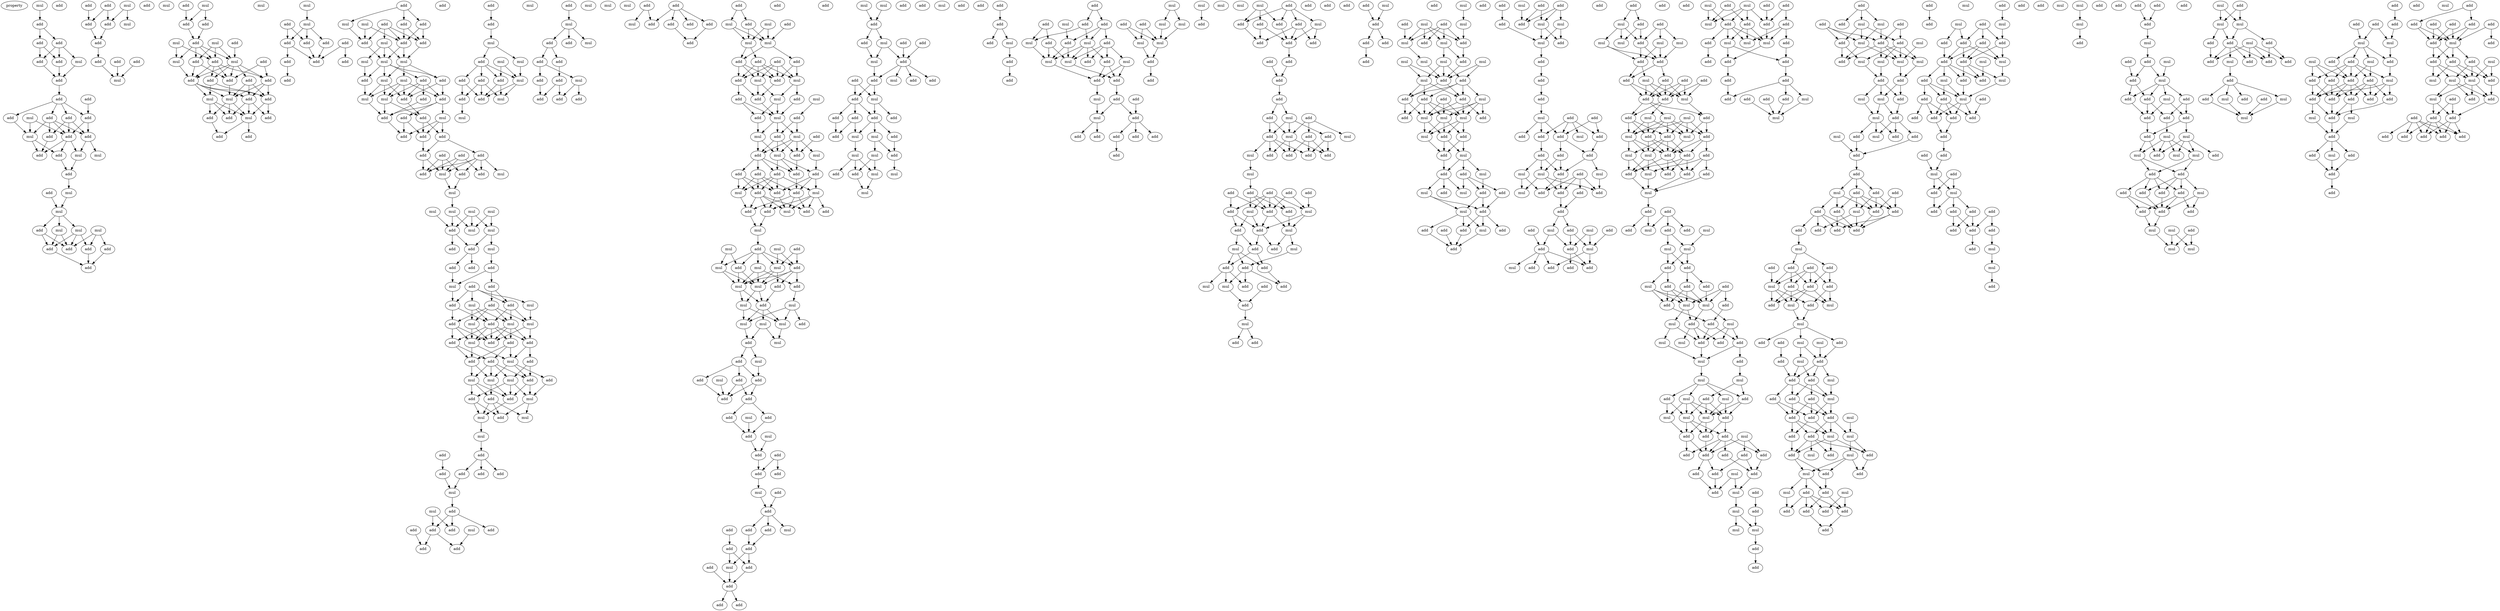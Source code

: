 digraph {
    node [fontcolor=black]
    property [mul=2,lf=1.0]
    0 [ label = mul ];
    1 [ label = add ];
    2 [ label = add ];
    3 [ label = add ];
    4 [ label = add ];
    5 [ label = add ];
    6 [ label = mul ];
    7 [ label = add ];
    8 [ label = add ];
    9 [ label = add ];
    10 [ label = add ];
    11 [ label = add ];
    12 [ label = mul ];
    13 [ label = add ];
    14 [ label = add ];
    15 [ label = add ];
    16 [ label = add ];
    17 [ label = mul ];
    18 [ label = add ];
    19 [ label = add ];
    20 [ label = add ];
    21 [ label = mul ];
    22 [ label = mul ];
    23 [ label = add ];
    24 [ label = add ];
    25 [ label = add ];
    26 [ label = mul ];
    27 [ label = mul ];
    28 [ label = mul ];
    29 [ label = mul ];
    30 [ label = mul ];
    31 [ label = add ];
    32 [ label = add ];
    33 [ label = add ];
    34 [ label = add ];
    35 [ label = add ];
    36 [ label = add ];
    37 [ label = add ];
    38 [ label = mul ];
    39 [ label = add ];
    40 [ label = add ];
    41 [ label = mul ];
    42 [ label = add ];
    43 [ label = add ];
    44 [ label = add ];
    45 [ label = add ];
    46 [ label = add ];
    47 [ label = add ];
    48 [ label = mul ];
    49 [ label = mul ];
    50 [ label = mul ];
    51 [ label = add ];
    52 [ label = add ];
    53 [ label = add ];
    54 [ label = mul ];
    55 [ label = mul ];
    56 [ label = add ];
    57 [ label = mul ];
    58 [ label = add ];
    59 [ label = add ];
    60 [ label = add ];
    61 [ label = add ];
    62 [ label = mul ];
    63 [ label = mul ];
    64 [ label = add ];
    65 [ label = add ];
    66 [ label = add ];
    67 [ label = add ];
    68 [ label = add ];
    69 [ label = mul ];
    70 [ label = add ];
    71 [ label = add ];
    72 [ label = mul ];
    73 [ label = add ];
    74 [ label = add ];
    75 [ label = add ];
    76 [ label = mul ];
    77 [ label = add ];
    78 [ label = add ];
    79 [ label = mul ];
    80 [ label = add ];
    81 [ label = mul ];
    82 [ label = add ];
    83 [ label = add ];
    84 [ label = add ];
    85 [ label = add ];
    86 [ label = add ];
    87 [ label = add ];
    88 [ label = add ];
    89 [ label = add ];
    90 [ label = add ];
    91 [ label = add ];
    92 [ label = mul ];
    93 [ label = add ];
    94 [ label = mul ];
    95 [ label = add ];
    96 [ label = mul ];
    97 [ label = add ];
    98 [ label = add ];
    99 [ label = add ];
    100 [ label = mul ];
    101 [ label = mul ];
    102 [ label = mul ];
    103 [ label = add ];
    104 [ label = mul ];
    105 [ label = add ];
    106 [ label = add ];
    107 [ label = mul ];
    108 [ label = add ];
    109 [ label = add ];
    110 [ label = mul ];
    111 [ label = add ];
    112 [ label = mul ];
    113 [ label = add ];
    114 [ label = mul ];
    115 [ label = add ];
    116 [ label = add ];
    117 [ label = add ];
    118 [ label = add ];
    119 [ label = add ];
    120 [ label = add ];
    121 [ label = add ];
    122 [ label = add ];
    123 [ label = add ];
    124 [ label = mul ];
    125 [ label = add ];
    126 [ label = add ];
    127 [ label = add ];
    128 [ label = mul ];
    129 [ label = mul ];
    130 [ label = mul ];
    131 [ label = mul ];
    132 [ label = mul ];
    133 [ label = mul ];
    134 [ label = add ];
    135 [ label = mul ];
    136 [ label = mul ];
    137 [ label = add ];
    138 [ label = mul ];
    139 [ label = add ];
    140 [ label = add ];
    141 [ label = add ];
    142 [ label = add ];
    143 [ label = add ];
    144 [ label = add ];
    145 [ label = mul ];
    146 [ label = add ];
    147 [ label = add ];
    148 [ label = mul ];
    149 [ label = add ];
    150 [ label = mul ];
    151 [ label = mul ];
    152 [ label = mul ];
    153 [ label = add ];
    154 [ label = add ];
    155 [ label = mul ];
    156 [ label = add ];
    157 [ label = add ];
    158 [ label = mul ];
    159 [ label = add ];
    160 [ label = add ];
    161 [ label = add ];
    162 [ label = add ];
    163 [ label = mul ];
    164 [ label = add ];
    165 [ label = mul ];
    166 [ label = add ];
    167 [ label = add ];
    168 [ label = mul ];
    169 [ label = mul ];
    170 [ label = add ];
    171 [ label = add ];
    172 [ label = mul ];
    173 [ label = add ];
    174 [ label = mul ];
    175 [ label = add ];
    176 [ label = mul ];
    177 [ label = mul ];
    178 [ label = add ];
    179 [ label = add ];
    180 [ label = add ];
    181 [ label = add ];
    182 [ label = add ];
    183 [ label = add ];
    184 [ label = add ];
    185 [ label = mul ];
    186 [ label = mul ];
    187 [ label = add ];
    188 [ label = add ];
    189 [ label = add ];
    190 [ label = add ];
    191 [ label = add ];
    192 [ label = mul ];
    193 [ label = add ];
    194 [ label = add ];
    195 [ label = add ];
    196 [ label = mul ];
    197 [ label = add ];
    198 [ label = mul ];
    199 [ label = mul ];
    200 [ label = mul ];
    201 [ label = add ];
    202 [ label = add ];
    203 [ label = add ];
    204 [ label = mul ];
    205 [ label = add ];
    206 [ label = add ];
    207 [ label = mul ];
    208 [ label = add ];
    209 [ label = mul ];
    210 [ label = add ];
    211 [ label = mul ];
    212 [ label = mul ];
    213 [ label = mul ];
    214 [ label = add ];
    215 [ label = add ];
    216 [ label = mul ];
    217 [ label = add ];
    218 [ label = add ];
    219 [ label = mul ];
    220 [ label = add ];
    221 [ label = add ];
    222 [ label = add ];
    223 [ label = add ];
    224 [ label = add ];
    225 [ label = mul ];
    226 [ label = add ];
    227 [ label = add ];
    228 [ label = add ];
    229 [ label = add ];
    230 [ label = mul ];
    231 [ label = add ];
    232 [ label = add ];
    233 [ label = add ];
    234 [ label = add ];
    235 [ label = mul ];
    236 [ label = add ];
    237 [ label = mul ];
    238 [ label = add ];
    239 [ label = mul ];
    240 [ label = mul ];
    241 [ label = add ];
    242 [ label = add ];
    243 [ label = add ];
    244 [ label = add ];
    245 [ label = mul ];
    246 [ label = add ];
    247 [ label = mul ];
    248 [ label = add ];
    249 [ label = add ];
    250 [ label = mul ];
    251 [ label = mul ];
    252 [ label = add ];
    253 [ label = add ];
    254 [ label = mul ];
    255 [ label = add ];
    256 [ label = add ];
    257 [ label = mul ];
    258 [ label = add ];
    259 [ label = mul ];
    260 [ label = add ];
    261 [ label = add ];
    262 [ label = mul ];
    263 [ label = add ];
    264 [ label = mul ];
    265 [ label = add ];
    266 [ label = add ];
    267 [ label = add ];
    268 [ label = add ];
    269 [ label = add ];
    270 [ label = mul ];
    271 [ label = mul ];
    272 [ label = add ];
    273 [ label = add ];
    274 [ label = add ];
    275 [ label = add ];
    276 [ label = add ];
    277 [ label = add ];
    278 [ label = add ];
    279 [ label = mul ];
    280 [ label = mul ];
    281 [ label = mul ];
    282 [ label = mul ];
    283 [ label = add ];
    284 [ label = add ];
    285 [ label = mul ];
    286 [ label = add ];
    287 [ label = mul ];
    288 [ label = add ];
    289 [ label = mul ];
    290 [ label = add ];
    291 [ label = mul ];
    292 [ label = add ];
    293 [ label = mul ];
    294 [ label = mul ];
    295 [ label = mul ];
    296 [ label = add ];
    297 [ label = mul ];
    298 [ label = add ];
    299 [ label = mul ];
    300 [ label = mul ];
    301 [ label = add ];
    302 [ label = mul ];
    303 [ label = mul ];
    304 [ label = add ];
    305 [ label = add ];
    306 [ label = add ];
    307 [ label = add ];
    308 [ label = mul ];
    309 [ label = add ];
    310 [ label = add ];
    311 [ label = add ];
    312 [ label = mul ];
    313 [ label = add ];
    314 [ label = add ];
    315 [ label = mul ];
    316 [ label = add ];
    317 [ label = add ];
    318 [ label = add ];
    319 [ label = add ];
    320 [ label = add ];
    321 [ label = mul ];
    322 [ label = add ];
    323 [ label = add ];
    324 [ label = add ];
    325 [ label = add ];
    326 [ label = mul ];
    327 [ label = add ];
    328 [ label = add ];
    329 [ label = add ];
    330 [ label = add ];
    331 [ label = add ];
    332 [ label = add ];
    333 [ label = mul ];
    334 [ label = add ];
    335 [ label = add ];
    336 [ label = add ];
    337 [ label = mul ];
    338 [ label = add ];
    339 [ label = mul ];
    340 [ label = add ];
    341 [ label = add ];
    342 [ label = add ];
    343 [ label = add ];
    344 [ label = add ];
    345 [ label = mul ];
    346 [ label = mul ];
    347 [ label = add ];
    348 [ label = mul ];
    349 [ label = add ];
    350 [ label = add ];
    351 [ label = add ];
    352 [ label = add ];
    353 [ label = add ];
    354 [ label = mul ];
    355 [ label = add ];
    356 [ label = add ];
    357 [ label = add ];
    358 [ label = add ];
    359 [ label = mul ];
    360 [ label = mul ];
    361 [ label = add ];
    362 [ label = mul ];
    363 [ label = add ];
    364 [ label = add ];
    365 [ label = mul ];
    366 [ label = mul ];
    367 [ label = mul ];
    368 [ label = add ];
    369 [ label = add ];
    370 [ label = mul ];
    371 [ label = mul ];
    372 [ label = add ];
    373 [ label = add ];
    374 [ label = add ];
    375 [ label = add ];
    376 [ label = add ];
    377 [ label = mul ];
    378 [ label = add ];
    379 [ label = add ];
    380 [ label = add ];
    381 [ label = add ];
    382 [ label = mul ];
    383 [ label = add ];
    384 [ label = add ];
    385 [ label = mul ];
    386 [ label = add ];
    387 [ label = mul ];
    388 [ label = add ];
    389 [ label = add ];
    390 [ label = mul ];
    391 [ label = mul ];
    392 [ label = add ];
    393 [ label = mul ];
    394 [ label = add ];
    395 [ label = add ];
    396 [ label = add ];
    397 [ label = mul ];
    398 [ label = add ];
    399 [ label = add ];
    400 [ label = add ];
    401 [ label = mul ];
    402 [ label = add ];
    403 [ label = add ];
    404 [ label = add ];
    405 [ label = add ];
    406 [ label = add ];
    407 [ label = add ];
    408 [ label = mul ];
    409 [ label = mul ];
    410 [ label = mul ];
    411 [ label = add ];
    412 [ label = add ];
    413 [ label = mul ];
    414 [ label = mul ];
    415 [ label = mul ];
    416 [ label = add ];
    417 [ label = add ];
    418 [ label = mul ];
    419 [ label = mul ];
    420 [ label = add ];
    421 [ label = add ];
    422 [ label = mul ];
    423 [ label = add ];
    424 [ label = mul ];
    425 [ label = add ];
    426 [ label = add ];
    427 [ label = add ];
    428 [ label = add ];
    429 [ label = add ];
    430 [ label = add ];
    431 [ label = add ];
    432 [ label = add ];
    433 [ label = add ];
    434 [ label = add ];
    435 [ label = add ];
    436 [ label = add ];
    437 [ label = add ];
    438 [ label = add ];
    439 [ label = mul ];
    440 [ label = mul ];
    441 [ label = add ];
    442 [ label = add ];
    443 [ label = mul ];
    444 [ label = add ];
    445 [ label = add ];
    446 [ label = add ];
    447 [ label = add ];
    448 [ label = add ];
    449 [ label = mul ];
    450 [ label = mul ];
    451 [ label = add ];
    452 [ label = add ];
    453 [ label = add ];
    454 [ label = add ];
    455 [ label = add ];
    456 [ label = mul ];
    457 [ label = add ];
    458 [ label = mul ];
    459 [ label = add ];
    460 [ label = add ];
    461 [ label = add ];
    462 [ label = mul ];
    463 [ label = add ];
    464 [ label = mul ];
    465 [ label = add ];
    466 [ label = add ];
    467 [ label = mul ];
    468 [ label = add ];
    469 [ label = add ];
    470 [ label = add ];
    471 [ label = add ];
    472 [ label = mul ];
    473 [ label = add ];
    474 [ label = add ];
    475 [ label = mul ];
    476 [ label = add ];
    477 [ label = mul ];
    478 [ label = add ];
    479 [ label = add ];
    480 [ label = add ];
    481 [ label = add ];
    482 [ label = mul ];
    483 [ label = add ];
    484 [ label = add ];
    485 [ label = add ];
    486 [ label = add ];
    487 [ label = add ];
    488 [ label = mul ];
    489 [ label = add ];
    490 [ label = add ];
    491 [ label = mul ];
    492 [ label = mul ];
    493 [ label = add ];
    494 [ label = add ];
    495 [ label = mul ];
    496 [ label = mul ];
    497 [ label = add ];
    498 [ label = mul ];
    499 [ label = mul ];
    500 [ label = mul ];
    501 [ label = mul ];
    502 [ label = add ];
    503 [ label = add ];
    504 [ label = mul ];
    505 [ label = add ];
    506 [ label = add ];
    507 [ label = add ];
    508 [ label = add ];
    509 [ label = mul ];
    510 [ label = add ];
    511 [ label = mul ];
    512 [ label = mul ];
    513 [ label = mul ];
    514 [ label = add ];
    515 [ label = mul ];
    516 [ label = add ];
    517 [ label = add ];
    518 [ label = add ];
    519 [ label = mul ];
    520 [ label = add ];
    521 [ label = add ];
    522 [ label = add ];
    523 [ label = mul ];
    524 [ label = mul ];
    525 [ label = add ];
    526 [ label = add ];
    527 [ label = add ];
    528 [ label = mul ];
    529 [ label = mul ];
    530 [ label = add ];
    531 [ label = add ];
    532 [ label = add ];
    533 [ label = add ];
    534 [ label = add ];
    535 [ label = mul ];
    536 [ label = add ];
    537 [ label = add ];
    538 [ label = mul ];
    539 [ label = add ];
    540 [ label = add ];
    541 [ label = add ];
    542 [ label = mul ];
    543 [ label = add ];
    544 [ label = mul ];
    545 [ label = add ];
    546 [ label = mul ];
    547 [ label = add ];
    548 [ label = add ];
    549 [ label = add ];
    550 [ label = add ];
    551 [ label = add ];
    552 [ label = mul ];
    553 [ label = add ];
    554 [ label = mul ];
    555 [ label = add ];
    556 [ label = add ];
    557 [ label = add ];
    558 [ label = add ];
    559 [ label = add ];
    560 [ label = add ];
    561 [ label = add ];
    562 [ label = mul ];
    563 [ label = mul ];
    564 [ label = mul ];
    565 [ label = add ];
    566 [ label = add ];
    567 [ label = mul ];
    568 [ label = add ];
    569 [ label = add ];
    570 [ label = add ];
    571 [ label = add ];
    572 [ label = add ];
    573 [ label = mul ];
    574 [ label = add ];
    575 [ label = add ];
    576 [ label = mul ];
    577 [ label = add ];
    578 [ label = mul ];
    579 [ label = add ];
    580 [ label = add ];
    581 [ label = mul ];
    582 [ label = add ];
    583 [ label = add ];
    584 [ label = add ];
    585 [ label = add ];
    586 [ label = add ];
    587 [ label = mul ];
    588 [ label = add ];
    589 [ label = add ];
    590 [ label = mul ];
    591 [ label = mul ];
    592 [ label = add ];
    593 [ label = mul ];
    594 [ label = mul ];
    595 [ label = add ];
    596 [ label = add ];
    597 [ label = add ];
    598 [ label = add ];
    599 [ label = add ];
    600 [ label = add ];
    601 [ label = mul ];
    602 [ label = add ];
    603 [ label = add ];
    604 [ label = mul ];
    605 [ label = mul ];
    606 [ label = mul ];
    607 [ label = mul ];
    608 [ label = add ];
    609 [ label = add ];
    610 [ label = add ];
    611 [ label = mul ];
    612 [ label = add ];
    613 [ label = mul ];
    614 [ label = add ];
    615 [ label = mul ];
    616 [ label = add ];
    617 [ label = mul ];
    618 [ label = add ];
    619 [ label = add ];
    620 [ label = add ];
    621 [ label = add ];
    622 [ label = add ];
    623 [ label = mul ];
    624 [ label = add ];
    625 [ label = mul ];
    626 [ label = add ];
    627 [ label = add ];
    628 [ label = add ];
    629 [ label = add ];
    630 [ label = mul ];
    631 [ label = mul ];
    632 [ label = add ];
    633 [ label = mul ];
    634 [ label = mul ];
    635 [ label = add ];
    636 [ label = add ];
    637 [ label = add ];
    638 [ label = mul ];
    639 [ label = add ];
    640 [ label = add ];
    641 [ label = add ];
    642 [ label = add ];
    643 [ label = add ];
    644 [ label = mul ];
    645 [ label = mul ];
    646 [ label = add ];
    647 [ label = add ];
    648 [ label = mul ];
    649 [ label = mul ];
    650 [ label = add ];
    651 [ label = add ];
    652 [ label = mul ];
    653 [ label = add ];
    654 [ label = mul ];
    655 [ label = add ];
    656 [ label = mul ];
    657 [ label = add ];
    658 [ label = mul ];
    659 [ label = mul ];
    660 [ label = mul ];
    661 [ label = add ];
    662 [ label = mul ];
    663 [ label = add ];
    664 [ label = add ];
    665 [ label = mul ];
    666 [ label = mul ];
    667 [ label = add ];
    668 [ label = mul ];
    669 [ label = add ];
    670 [ label = add ];
    671 [ label = add ];
    672 [ label = mul ];
    673 [ label = add ];
    674 [ label = add ];
    675 [ label = add ];
    676 [ label = add ];
    677 [ label = add ];
    678 [ label = add ];
    679 [ label = mul ];
    680 [ label = add ];
    681 [ label = add ];
    682 [ label = add ];
    683 [ label = add ];
    684 [ label = mul ];
    685 [ label = add ];
    686 [ label = mul ];
    687 [ label = mul ];
    688 [ label = mul ];
    689 [ label = add ];
    690 [ label = add ];
    691 [ label = add ];
    692 [ label = mul ];
    693 [ label = add ];
    694 [ label = mul ];
    695 [ label = add ];
    696 [ label = add ];
    697 [ label = mul ];
    698 [ label = add ];
    699 [ label = add ];
    700 [ label = add ];
    701 [ label = add ];
    702 [ label = mul ];
    703 [ label = add ];
    704 [ label = mul ];
    705 [ label = add ];
    706 [ label = mul ];
    707 [ label = add ];
    708 [ label = add ];
    709 [ label = add ];
    710 [ label = add ];
    711 [ label = add ];
    712 [ label = add ];
    713 [ label = mul ];
    714 [ label = add ];
    715 [ label = add ];
    716 [ label = add ];
    717 [ label = mul ];
    718 [ label = add ];
    719 [ label = add ];
    720 [ label = add ];
    721 [ label = mul ];
    722 [ label = add ];
    723 [ label = mul ];
    724 [ label = mul ];
    725 [ label = add ];
    726 [ label = add ];
    727 [ label = add ];
    728 [ label = mul ];
    729 [ label = mul ];
    730 [ label = mul ];
    731 [ label = add ];
    732 [ label = mul ];
    733 [ label = mul ];
    734 [ label = add ];
    735 [ label = add ];
    736 [ label = mul ];
    737 [ label = mul ];
    738 [ label = add ];
    739 [ label = add ];
    740 [ label = mul ];
    741 [ label = add ];
    742 [ label = add ];
    743 [ label = add ];
    744 [ label = mul ];
    745 [ label = mul ];
    746 [ label = add ];
    747 [ label = add ];
    748 [ label = add ];
    749 [ label = mul ];
    750 [ label = add ];
    751 [ label = add ];
    752 [ label = add ];
    753 [ label = mul ];
    754 [ label = add ];
    755 [ label = add ];
    756 [ label = add ];
    757 [ label = add ];
    758 [ label = add ];
    759 [ label = add ];
    760 [ label = add ];
    761 [ label = mul ];
    762 [ label = add ];
    763 [ label = add ];
    764 [ label = add ];
    765 [ label = add ];
    766 [ label = add ];
    767 [ label = mul ];
    768 [ label = add ];
    769 [ label = add ];
    770 [ label = add ];
    771 [ label = mul ];
    772 [ label = add ];
    773 [ label = mul ];
    774 [ label = mul ];
    775 [ label = add ];
    776 [ label = mul ];
    777 [ label = add ];
    778 [ label = add ];
    779 [ label = mul ];
    780 [ label = mul ];
    781 [ label = add ];
    782 [ label = add ];
    783 [ label = add ];
    784 [ label = add ];
    785 [ label = mul ];
    786 [ label = mul ];
    787 [ label = add ];
    788 [ label = add ];
    789 [ label = add ];
    790 [ label = add ];
    791 [ label = add ];
    792 [ label = add ];
    793 [ label = mul ];
    794 [ label = add ];
    795 [ label = mul ];
    796 [ label = mul ];
    797 [ label = add ];
    798 [ label = add ];
    799 [ label = add ];
    800 [ label = mul ];
    801 [ label = add ];
    802 [ label = mul ];
    803 [ label = mul ];
    804 [ label = add ];
    805 [ label = add ];
    806 [ label = mul ];
    807 [ label = add ];
    808 [ label = mul ];
    809 [ label = add ];
    810 [ label = add ];
    811 [ label = add ];
    812 [ label = add ];
    813 [ label = add ];
    814 [ label = add ];
    815 [ label = add ];
    816 [ label = add ];
    817 [ label = mul ];
    818 [ label = add ];
    819 [ label = mul ];
    820 [ label = add ];
    821 [ label = mul ];
    822 [ label = add ];
    823 [ label = add ];
    824 [ label = add ];
    825 [ label = add ];
    826 [ label = mul ];
    827 [ label = add ];
    828 [ label = add ];
    829 [ label = mul ];
    830 [ label = add ];
    831 [ label = add ];
    832 [ label = mul ];
    833 [ label = add ];
    834 [ label = mul ];
    835 [ label = add ];
    836 [ label = mul ];
    837 [ label = add ];
    838 [ label = add ];
    839 [ label = add ];
    840 [ label = add ];
    841 [ label = add ];
    842 [ label = add ];
    843 [ label = add ];
    844 [ label = add ];
    845 [ label = add ];
    846 [ label = add ];
    847 [ label = mul ];
    848 [ label = add ];
    849 [ label = add ];
    850 [ label = mul ];
    851 [ label = add ];
    852 [ label = add ];
    853 [ label = add ];
    854 [ label = add ];
    855 [ label = add ];
    856 [ label = add ];
    857 [ label = add ];
    858 [ label = mul ];
    859 [ label = add ];
    860 [ label = add ];
    861 [ label = mul ];
    862 [ label = mul ];
    863 [ label = mul ];
    864 [ label = add ];
    865 [ label = add ];
    866 [ label = mul ];
    867 [ label = add ];
    868 [ label = add ];
    869 [ label = add ];
    870 [ label = add ];
    871 [ label = add ];
    872 [ label = mul ];
    873 [ label = add ];
    874 [ label = add ];
    875 [ label = mul ];
    876 [ label = mul ];
    877 [ label = add ];
    878 [ label = add ];
    879 [ label = mul ];
    880 [ label = add ];
    881 [ label = add ];
    882 [ label = add ];
    883 [ label = add ];
    884 [ label = add ];
    885 [ label = add ];
    886 [ label = mul ];
    887 [ label = mul ];
    888 [ label = add ];
    889 [ label = add ];
    890 [ label = add ];
    891 [ label = mul ];
    892 [ label = mul ];
    893 [ label = mul ];
    894 [ label = add ];
    895 [ label = add ];
    896 [ label = add ];
    897 [ label = mul ];
    898 [ label = add ];
    899 [ label = add ];
    900 [ label = add ];
    901 [ label = add ];
    902 [ label = add ];
    903 [ label = add ];
    904 [ label = mul ];
    905 [ label = add ];
    906 [ label = mul ];
    907 [ label = mul ];
    908 [ label = mul ];
    909 [ label = mul ];
    910 [ label = add ];
    911 [ label = mul ];
    912 [ label = mul ];
    913 [ label = add ];
    914 [ label = add ];
    915 [ label = mul ];
    916 [ label = add ];
    917 [ label = add ];
    918 [ label = add ];
    919 [ label = mul ];
    920 [ label = add ];
    921 [ label = add ];
    922 [ label = add ];
    923 [ label = add ];
    924 [ label = add ];
    925 [ label = mul ];
    926 [ label = add ];
    927 [ label = mul ];
    928 [ label = mul ];
    929 [ label = add ];
    930 [ label = add ];
    931 [ label = add ];
    932 [ label = add ];
    933 [ label = mul ];
    934 [ label = mul ];
    935 [ label = add ];
    936 [ label = mul ];
    937 [ label = add ];
    938 [ label = add ];
    939 [ label = mul ];
    940 [ label = add ];
    941 [ label = add ];
    942 [ label = add ];
    943 [ label = mul ];
    944 [ label = add ];
    945 [ label = add ];
    946 [ label = add ];
    947 [ label = add ];
    948 [ label = add ];
    949 [ label = add ];
    950 [ label = mul ];
    951 [ label = mul ];
    952 [ label = add ];
    953 [ label = add ];
    954 [ label = add ];
    955 [ label = add ];
    956 [ label = mul ];
    957 [ label = add ];
    958 [ label = add ];
    959 [ label = add ];
    960 [ label = mul ];
    961 [ label = add ];
    962 [ label = add ];
    963 [ label = add ];
    964 [ label = add ];
    965 [ label = add ];
    966 [ label = add ];
    967 [ label = add ];
    968 [ label = mul ];
    969 [ label = add ];
    970 [ label = mul ];
    971 [ label = add ];
    972 [ label = add ];
    973 [ label = add ];
    974 [ label = mul ];
    975 [ label = add ];
    976 [ label = mul ];
    977 [ label = mul ];
    978 [ label = add ];
    979 [ label = add ];
    980 [ label = add ];
    981 [ label = mul ];
    982 [ label = add ];
    983 [ label = add ];
    984 [ label = add ];
    985 [ label = add ];
    986 [ label = add ];
    987 [ label = add ];
    988 [ label = add ];
    989 [ label = add ];
    0 -> 1 [ name = 0 ];
    1 -> 2 [ name = 1 ];
    1 -> 3 [ name = 2 ];
    2 -> 4 [ name = 3 ];
    2 -> 5 [ name = 4 ];
    2 -> 6 [ name = 5 ];
    3 -> 4 [ name = 6 ];
    3 -> 5 [ name = 7 ];
    4 -> 7 [ name = 8 ];
    5 -> 7 [ name = 9 ];
    6 -> 7 [ name = 10 ];
    7 -> 8 [ name = 11 ];
    8 -> 10 [ name = 12 ];
    8 -> 11 [ name = 13 ];
    8 -> 13 [ name = 14 ];
    8 -> 14 [ name = 15 ];
    9 -> 11 [ name = 16 ];
    10 -> 15 [ name = 17 ];
    10 -> 16 [ name = 18 ];
    10 -> 17 [ name = 19 ];
    10 -> 18 [ name = 20 ];
    11 -> 16 [ name = 21 ];
    11 -> 18 [ name = 22 ];
    12 -> 16 [ name = 23 ];
    12 -> 17 [ name = 24 ];
    13 -> 17 [ name = 25 ];
    14 -> 15 [ name = 26 ];
    14 -> 16 [ name = 27 ];
    14 -> 18 [ name = 28 ];
    15 -> 20 [ name = 29 ];
    16 -> 19 [ name = 30 ];
    16 -> 20 [ name = 31 ];
    16 -> 22 [ name = 32 ];
    17 -> 19 [ name = 33 ];
    17 -> 20 [ name = 34 ];
    18 -> 21 [ name = 35 ];
    18 -> 22 [ name = 36 ];
    19 -> 23 [ name = 37 ];
    22 -> 23 [ name = 38 ];
    23 -> 26 [ name = 39 ];
    25 -> 27 [ name = 40 ];
    26 -> 27 [ name = 41 ];
    27 -> 29 [ name = 42 ];
    27 -> 30 [ name = 43 ];
    27 -> 31 [ name = 44 ];
    28 -> 32 [ name = 45 ];
    28 -> 34 [ name = 46 ];
    28 -> 35 [ name = 47 ];
    29 -> 33 [ name = 48 ];
    29 -> 35 [ name = 49 ];
    30 -> 32 [ name = 50 ];
    30 -> 33 [ name = 51 ];
    30 -> 35 [ name = 52 ];
    31 -> 33 [ name = 53 ];
    31 -> 35 [ name = 54 ];
    32 -> 36 [ name = 55 ];
    33 -> 36 [ name = 56 ];
    34 -> 36 [ name = 57 ];
    37 -> 40 [ name = 58 ];
    37 -> 42 [ name = 59 ];
    38 -> 41 [ name = 60 ];
    38 -> 42 [ name = 61 ];
    39 -> 40 [ name = 62 ];
    40 -> 43 [ name = 63 ];
    42 -> 43 [ name = 64 ];
    43 -> 45 [ name = 65 ];
    44 -> 49 [ name = 66 ];
    45 -> 49 [ name = 67 ];
    46 -> 49 [ name = 68 ];
    50 -> 52 [ name = 69 ];
    50 -> 53 [ name = 70 ];
    51 -> 52 [ name = 71 ];
    52 -> 58 [ name = 72 ];
    53 -> 58 [ name = 73 ];
    55 -> 59 [ name = 74 ];
    55 -> 61 [ name = 75 ];
    55 -> 62 [ name = 76 ];
    56 -> 62 [ name = 77 ];
    57 -> 59 [ name = 78 ];
    57 -> 63 [ name = 79 ];
    58 -> 59 [ name = 80 ];
    58 -> 61 [ name = 81 ];
    58 -> 62 [ name = 82 ];
    58 -> 63 [ name = 83 ];
    59 -> 65 [ name = 84 ];
    59 -> 66 [ name = 85 ];
    59 -> 67 [ name = 86 ];
    59 -> 68 [ name = 87 ];
    60 -> 66 [ name = 88 ];
    60 -> 68 [ name = 89 ];
    61 -> 66 [ name = 90 ];
    61 -> 67 [ name = 91 ];
    62 -> 64 [ name = 92 ];
    62 -> 65 [ name = 93 ];
    62 -> 66 [ name = 94 ];
    62 -> 67 [ name = 95 ];
    62 -> 68 [ name = 96 ];
    63 -> 67 [ name = 97 ];
    64 -> 70 [ name = 98 ];
    64 -> 71 [ name = 99 ];
    64 -> 72 [ name = 100 ];
    65 -> 69 [ name = 101 ];
    65 -> 71 [ name = 102 ];
    66 -> 72 [ name = 103 ];
    67 -> 69 [ name = 104 ];
    67 -> 70 [ name = 105 ];
    67 -> 71 [ name = 106 ];
    67 -> 72 [ name = 107 ];
    68 -> 70 [ name = 108 ];
    68 -> 71 [ name = 109 ];
    68 -> 72 [ name = 110 ];
    69 -> 73 [ name = 111 ];
    69 -> 74 [ name = 112 ];
    69 -> 76 [ name = 113 ];
    70 -> 73 [ name = 114 ];
    70 -> 75 [ name = 115 ];
    70 -> 76 [ name = 116 ];
    71 -> 75 [ name = 117 ];
    71 -> 76 [ name = 118 ];
    72 -> 73 [ name = 119 ];
    72 -> 74 [ name = 120 ];
    72 -> 76 [ name = 121 ];
    74 -> 77 [ name = 122 ];
    76 -> 77 [ name = 123 ];
    76 -> 78 [ name = 124 ];
    79 -> 81 [ name = 125 ];
    80 -> 83 [ name = 126 ];
    80 -> 85 [ name = 127 ];
    81 -> 82 [ name = 128 ];
    81 -> 83 [ name = 129 ];
    81 -> 85 [ name = 130 ];
    82 -> 87 [ name = 131 ];
    83 -> 87 [ name = 132 ];
    83 -> 88 [ name = 133 ];
    84 -> 86 [ name = 134 ];
    84 -> 87 [ name = 135 ];
    85 -> 87 [ name = 136 ];
    88 -> 89 [ name = 137 ];
    90 -> 91 [ name = 138 ];
    90 -> 94 [ name = 139 ];
    90 -> 95 [ name = 140 ];
    91 -> 97 [ name = 141 ];
    91 -> 98 [ name = 142 ];
    92 -> 98 [ name = 143 ];
    92 -> 99 [ name = 144 ];
    93 -> 96 [ name = 145 ];
    93 -> 97 [ name = 146 ];
    93 -> 98 [ name = 147 ];
    93 -> 99 [ name = 148 ];
    94 -> 99 [ name = 149 ];
    95 -> 97 [ name = 150 ];
    95 -> 98 [ name = 151 ];
    96 -> 100 [ name = 152 ];
    96 -> 101 [ name = 153 ];
    96 -> 102 [ name = 154 ];
    97 -> 100 [ name = 155 ];
    98 -> 100 [ name = 156 ];
    98 -> 101 [ name = 157 ];
    99 -> 101 [ name = 158 ];
    100 -> 104 [ name = 159 ];
    100 -> 106 [ name = 160 ];
    100 -> 107 [ name = 161 ];
    101 -> 103 [ name = 162 ];
    101 -> 105 [ name = 163 ];
    101 -> 106 [ name = 164 ];
    101 -> 107 [ name = 165 ];
    102 -> 105 [ name = 166 ];
    103 -> 108 [ name = 167 ];
    103 -> 109 [ name = 168 ];
    103 -> 110 [ name = 169 ];
    103 -> 111 [ name = 170 ];
    104 -> 108 [ name = 171 ];
    104 -> 110 [ name = 172 ];
    104 -> 111 [ name = 173 ];
    104 -> 112 [ name = 174 ];
    105 -> 112 [ name = 175 ];
    106 -> 108 [ name = 176 ];
    106 -> 111 [ name = 177 ];
    107 -> 110 [ name = 178 ];
    107 -> 111 [ name = 179 ];
    107 -> 112 [ name = 180 ];
    108 -> 113 [ name = 181 ];
    108 -> 114 [ name = 182 ];
    108 -> 115 [ name = 183 ];
    109 -> 113 [ name = 184 ];
    110 -> 113 [ name = 185 ];
    110 -> 116 [ name = 186 ];
    111 -> 116 [ name = 187 ];
    112 -> 113 [ name = 188 ];
    113 -> 118 [ name = 189 ];
    114 -> 117 [ name = 190 ];
    114 -> 118 [ name = 191 ];
    114 -> 119 [ name = 192 ];
    115 -> 118 [ name = 193 ];
    115 -> 119 [ name = 194 ];
    116 -> 117 [ name = 195 ];
    116 -> 119 [ name = 196 ];
    117 -> 121 [ name = 197 ];
    117 -> 122 [ name = 198 ];
    119 -> 122 [ name = 199 ];
    120 -> 126 [ name = 200 ];
    120 -> 127 [ name = 201 ];
    120 -> 128 [ name = 202 ];
    121 -> 124 [ name = 203 ];
    121 -> 125 [ name = 204 ];
    121 -> 126 [ name = 205 ];
    121 -> 127 [ name = 206 ];
    121 -> 128 [ name = 207 ];
    122 -> 127 [ name = 208 ];
    122 -> 128 [ name = 209 ];
    123 -> 125 [ name = 210 ];
    123 -> 127 [ name = 211 ];
    123 -> 128 [ name = 212 ];
    126 -> 129 [ name = 213 ];
    128 -> 129 [ name = 214 ];
    129 -> 133 [ name = 215 ];
    130 -> 134 [ name = 216 ];
    131 -> 134 [ name = 217 ];
    131 -> 135 [ name = 218 ];
    131 -> 136 [ name = 219 ];
    132 -> 135 [ name = 220 ];
    132 -> 136 [ name = 221 ];
    133 -> 134 [ name = 222 ];
    133 -> 135 [ name = 223 ];
    134 -> 137 [ name = 224 ];
    134 -> 139 [ name = 225 ];
    136 -> 138 [ name = 226 ];
    136 -> 139 [ name = 227 ];
    138 -> 142 [ name = 228 ];
    139 -> 140 [ name = 229 ];
    139 -> 141 [ name = 230 ];
    140 -> 145 [ name = 231 ];
    142 -> 144 [ name = 232 ];
    142 -> 145 [ name = 233 ];
    143 -> 146 [ name = 234 ];
    143 -> 147 [ name = 235 ];
    143 -> 148 [ name = 236 ];
    143 -> 150 [ name = 237 ];
    144 -> 146 [ name = 238 ];
    144 -> 149 [ name = 239 ];
    145 -> 147 [ name = 240 ];
    146 -> 151 [ name = 241 ];
    146 -> 154 [ name = 242 ];
    146 -> 155 [ name = 243 ];
    147 -> 153 [ name = 244 ];
    147 -> 154 [ name = 245 ];
    148 -> 155 [ name = 246 ];
    149 -> 151 [ name = 247 ];
    149 -> 152 [ name = 248 ];
    149 -> 153 [ name = 249 ];
    149 -> 155 [ name = 250 ];
    150 -> 151 [ name = 251 ];
    150 -> 152 [ name = 252 ];
    150 -> 154 [ name = 253 ];
    151 -> 156 [ name = 254 ];
    151 -> 157 [ name = 255 ];
    151 -> 158 [ name = 256 ];
    151 -> 159 [ name = 257 ];
    152 -> 158 [ name = 258 ];
    152 -> 159 [ name = 259 ];
    153 -> 158 [ name = 260 ];
    153 -> 159 [ name = 261 ];
    153 -> 160 [ name = 262 ];
    154 -> 156 [ name = 263 ];
    154 -> 157 [ name = 264 ];
    154 -> 158 [ name = 265 ];
    154 -> 159 [ name = 266 ];
    154 -> 160 [ name = 267 ];
    155 -> 157 [ name = 268 ];
    155 -> 159 [ name = 269 ];
    156 -> 161 [ name = 270 ];
    156 -> 163 [ name = 271 ];
    156 -> 164 [ name = 272 ];
    157 -> 162 [ name = 273 ];
    157 -> 163 [ name = 274 ];
    158 -> 163 [ name = 275 ];
    158 -> 164 [ name = 276 ];
    160 -> 161 [ name = 277 ];
    160 -> 164 [ name = 278 ];
    161 -> 165 [ name = 279 ];
    161 -> 166 [ name = 280 ];
    161 -> 168 [ name = 281 ];
    161 -> 169 [ name = 282 ];
    162 -> 166 [ name = 283 ];
    162 -> 168 [ name = 284 ];
    163 -> 165 [ name = 285 ];
    163 -> 166 [ name = 286 ];
    163 -> 167 [ name = 287 ];
    164 -> 165 [ name = 288 ];
    164 -> 169 [ name = 289 ];
    165 -> 170 [ name = 290 ];
    165 -> 171 [ name = 291 ];
    166 -> 170 [ name = 292 ];
    166 -> 172 [ name = 293 ];
    167 -> 172 [ name = 294 ];
    168 -> 170 [ name = 295 ];
    168 -> 172 [ name = 296 ];
    168 -> 173 [ name = 297 ];
    169 -> 170 [ name = 298 ];
    169 -> 171 [ name = 299 ];
    169 -> 173 [ name = 300 ];
    170 -> 174 [ name = 301 ];
    171 -> 174 [ name = 302 ];
    171 -> 175 [ name = 303 ];
    171 -> 176 [ name = 304 ];
    172 -> 175 [ name = 305 ];
    172 -> 176 [ name = 306 ];
    173 -> 174 [ name = 307 ];
    173 -> 175 [ name = 308 ];
    174 -> 177 [ name = 309 ];
    177 -> 179 [ name = 310 ];
    178 -> 184 [ name = 311 ];
    179 -> 181 [ name = 312 ];
    179 -> 182 [ name = 313 ];
    179 -> 183 [ name = 314 ];
    181 -> 185 [ name = 315 ];
    184 -> 185 [ name = 316 ];
    185 -> 187 [ name = 317 ];
    186 -> 188 [ name = 318 ];
    186 -> 191 [ name = 319 ];
    187 -> 188 [ name = 320 ];
    187 -> 189 [ name = 321 ];
    187 -> 191 [ name = 322 ];
    188 -> 193 [ name = 323 ];
    188 -> 194 [ name = 324 ];
    190 -> 193 [ name = 325 ];
    192 -> 194 [ name = 326 ];
    195 -> 197 [ name = 327 ];
    197 -> 198 [ name = 328 ];
    198 -> 199 [ name = 329 ];
    198 -> 201 [ name = 330 ];
    199 -> 204 [ name = 331 ];
    200 -> 204 [ name = 332 ];
    200 -> 205 [ name = 333 ];
    201 -> 202 [ name = 334 ];
    201 -> 203 [ name = 335 ];
    201 -> 204 [ name = 336 ];
    201 -> 205 [ name = 337 ];
    202 -> 206 [ name = 338 ];
    202 -> 207 [ name = 339 ];
    202 -> 208 [ name = 340 ];
    203 -> 206 [ name = 341 ];
    203 -> 208 [ name = 342 ];
    204 -> 206 [ name = 343 ];
    204 -> 207 [ name = 344 ];
    205 -> 206 [ name = 345 ];
    205 -> 207 [ name = 346 ];
    208 -> 209 [ name = 347 ];
    210 -> 211 [ name = 348 ];
    211 -> 214 [ name = 349 ];
    211 -> 215 [ name = 350 ];
    211 -> 216 [ name = 351 ];
    214 -> 217 [ name = 352 ];
    214 -> 218 [ name = 353 ];
    217 -> 219 [ name = 354 ];
    217 -> 221 [ name = 355 ];
    218 -> 220 [ name = 356 ];
    219 -> 222 [ name = 357 ];
    219 -> 223 [ name = 358 ];
    220 -> 222 [ name = 359 ];
    220 -> 224 [ name = 360 ];
    221 -> 224 [ name = 361 ];
    226 -> 230 [ name = 362 ];
    226 -> 232 [ name = 363 ];
    227 -> 228 [ name = 364 ];
    227 -> 229 [ name = 365 ];
    227 -> 231 [ name = 366 ];
    227 -> 232 [ name = 367 ];
    228 -> 233 [ name = 368 ];
    231 -> 233 [ name = 369 ];
    234 -> 237 [ name = 370 ];
    234 -> 238 [ name = 371 ];
    235 -> 239 [ name = 372 ];
    235 -> 240 [ name = 373 ];
    236 -> 239 [ name = 374 ];
    237 -> 239 [ name = 375 ];
    237 -> 240 [ name = 376 ];
    238 -> 239 [ name = 377 ];
    238 -> 240 [ name = 378 ];
    239 -> 241 [ name = 379 ];
    239 -> 242 [ name = 380 ];
    240 -> 241 [ name = 381 ];
    240 -> 244 [ name = 382 ];
    241 -> 245 [ name = 383 ];
    241 -> 246 [ name = 384 ];
    241 -> 248 [ name = 385 ];
    242 -> 246 [ name = 386 ];
    242 -> 247 [ name = 387 ];
    243 -> 245 [ name = 388 ];
    243 -> 246 [ name = 389 ];
    243 -> 247 [ name = 390 ];
    243 -> 248 [ name = 391 ];
    244 -> 245 [ name = 392 ];
    244 -> 246 [ name = 393 ];
    244 -> 247 [ name = 394 ];
    244 -> 248 [ name = 395 ];
    245 -> 249 [ name = 396 ];
    245 -> 250 [ name = 397 ];
    246 -> 249 [ name = 398 ];
    247 -> 250 [ name = 399 ];
    247 -> 253 [ name = 400 ];
    248 -> 249 [ name = 401 ];
    248 -> 252 [ name = 402 ];
    249 -> 254 [ name = 403 ];
    250 -> 254 [ name = 404 ];
    250 -> 256 [ name = 405 ];
    251 -> 255 [ name = 406 ];
    252 -> 254 [ name = 407 ];
    252 -> 256 [ name = 408 ];
    253 -> 254 [ name = 409 ];
    254 -> 257 [ name = 410 ];
    254 -> 259 [ name = 411 ];
    254 -> 260 [ name = 412 ];
    255 -> 259 [ name = 413 ];
    255 -> 260 [ name = 414 ];
    256 -> 257 [ name = 415 ];
    257 -> 262 [ name = 416 ];
    257 -> 263 [ name = 417 ];
    258 -> 261 [ name = 418 ];
    259 -> 261 [ name = 419 ];
    259 -> 262 [ name = 420 ];
    259 -> 263 [ name = 421 ];
    259 -> 264 [ name = 422 ];
    260 -> 261 [ name = 423 ];
    260 -> 262 [ name = 424 ];
    260 -> 263 [ name = 425 ];
    261 -> 266 [ name = 426 ];
    262 -> 266 [ name = 427 ];
    262 -> 267 [ name = 428 ];
    262 -> 268 [ name = 429 ];
    263 -> 265 [ name = 430 ];
    263 -> 266 [ name = 431 ];
    263 -> 267 [ name = 432 ];
    263 -> 269 [ name = 433 ];
    264 -> 268 [ name = 434 ];
    265 -> 271 [ name = 435 ];
    265 -> 272 [ name = 436 ];
    265 -> 273 [ name = 437 ];
    265 -> 274 [ name = 438 ];
    266 -> 272 [ name = 439 ];
    267 -> 270 [ name = 440 ];
    267 -> 271 [ name = 441 ];
    267 -> 273 [ name = 442 ];
    267 -> 274 [ name = 443 ];
    268 -> 270 [ name = 444 ];
    268 -> 272 [ name = 445 ];
    268 -> 273 [ name = 446 ];
    269 -> 271 [ name = 447 ];
    269 -> 273 [ name = 448 ];
    269 -> 274 [ name = 449 ];
    270 -> 276 [ name = 450 ];
    270 -> 277 [ name = 451 ];
    270 -> 278 [ name = 452 ];
    270 -> 279 [ name = 453 ];
    271 -> 275 [ name = 454 ];
    272 -> 275 [ name = 455 ];
    272 -> 276 [ name = 456 ];
    272 -> 279 [ name = 457 ];
    273 -> 277 [ name = 458 ];
    273 -> 279 [ name = 459 ];
    274 -> 275 [ name = 460 ];
    274 -> 276 [ name = 461 ];
    274 -> 277 [ name = 462 ];
    274 -> 279 [ name = 463 ];
    275 -> 280 [ name = 464 ];
    277 -> 280 [ name = 465 ];
    280 -> 283 [ name = 466 ];
    281 -> 288 [ name = 467 ];
    281 -> 289 [ name = 468 ];
    282 -> 285 [ name = 469 ];
    282 -> 286 [ name = 470 ];
    283 -> 285 [ name = 471 ];
    283 -> 286 [ name = 472 ];
    283 -> 287 [ name = 473 ];
    283 -> 288 [ name = 474 ];
    283 -> 289 [ name = 475 ];
    284 -> 285 [ name = 476 ];
    284 -> 286 [ name = 477 ];
    285 -> 290 [ name = 478 ];
    285 -> 291 [ name = 479 ];
    285 -> 293 [ name = 480 ];
    286 -> 290 [ name = 481 ];
    286 -> 291 [ name = 482 ];
    286 -> 292 [ name = 483 ];
    286 -> 293 [ name = 484 ];
    287 -> 291 [ name = 485 ];
    287 -> 292 [ name = 486 ];
    287 -> 293 [ name = 487 ];
    288 -> 291 [ name = 488 ];
    288 -> 293 [ name = 489 ];
    289 -> 291 [ name = 490 ];
    289 -> 293 [ name = 491 ];
    290 -> 296 [ name = 492 ];
    291 -> 294 [ name = 493 ];
    291 -> 296 [ name = 494 ];
    292 -> 295 [ name = 495 ];
    293 -> 294 [ name = 496 ];
    293 -> 296 [ name = 497 ];
    294 -> 299 [ name = 498 ];
    294 -> 300 [ name = 499 ];
    295 -> 298 [ name = 500 ];
    295 -> 299 [ name = 501 ];
    295 -> 300 [ name = 502 ];
    296 -> 297 [ name = 503 ];
    296 -> 299 [ name = 504 ];
    296 -> 300 [ name = 505 ];
    297 -> 301 [ name = 506 ];
    297 -> 302 [ name = 507 ];
    299 -> 302 [ name = 508 ];
    300 -> 301 [ name = 509 ];
    301 -> 303 [ name = 510 ];
    301 -> 304 [ name = 511 ];
    303 -> 307 [ name = 512 ];
    304 -> 305 [ name = 513 ];
    304 -> 306 [ name = 514 ];
    304 -> 307 [ name = 515 ];
    305 -> 309 [ name = 516 ];
    305 -> 310 [ name = 517 ];
    306 -> 309 [ name = 518 ];
    307 -> 309 [ name = 519 ];
    307 -> 310 [ name = 520 ];
    308 -> 309 [ name = 521 ];
    310 -> 311 [ name = 522 ];
    310 -> 313 [ name = 523 ];
    311 -> 314 [ name = 524 ];
    312 -> 314 [ name = 525 ];
    313 -> 314 [ name = 526 ];
    314 -> 318 [ name = 527 ];
    315 -> 318 [ name = 528 ];
    316 -> 319 [ name = 529 ];
    316 -> 320 [ name = 530 ];
    318 -> 319 [ name = 531 ];
    319 -> 321 [ name = 532 ];
    321 -> 324 [ name = 533 ];
    323 -> 324 [ name = 534 ];
    324 -> 325 [ name = 535 ];
    324 -> 326 [ name = 536 ];
    324 -> 328 [ name = 537 ];
    325 -> 330 [ name = 538 ];
    327 -> 329 [ name = 539 ];
    328 -> 330 [ name = 540 ];
    329 -> 332 [ name = 541 ];
    329 -> 333 [ name = 542 ];
    330 -> 332 [ name = 543 ];
    330 -> 333 [ name = 544 ];
    331 -> 334 [ name = 545 ];
    332 -> 334 [ name = 546 ];
    333 -> 334 [ name = 547 ];
    334 -> 335 [ name = 548 ];
    334 -> 336 [ name = 549 ];
    337 -> 340 [ name = 550 ];
    339 -> 340 [ name = 551 ];
    340 -> 342 [ name = 552 ];
    340 -> 345 [ name = 553 ];
    342 -> 346 [ name = 554 ];
    343 -> 347 [ name = 555 ];
    344 -> 347 [ name = 556 ];
    345 -> 346 [ name = 557 ];
    345 -> 347 [ name = 558 ];
    346 -> 349 [ name = 559 ];
    347 -> 348 [ name = 560 ];
    347 -> 349 [ name = 561 ];
    347 -> 350 [ name = 562 ];
    347 -> 351 [ name = 563 ];
    349 -> 353 [ name = 564 ];
    349 -> 354 [ name = 565 ];
    352 -> 353 [ name = 566 ];
    352 -> 354 [ name = 567 ];
    353 -> 355 [ name = 568 ];
    353 -> 357 [ name = 569 ];
    353 -> 358 [ name = 570 ];
    354 -> 356 [ name = 571 ];
    354 -> 357 [ name = 572 ];
    355 -> 360 [ name = 573 ];
    355 -> 363 [ name = 574 ];
    357 -> 360 [ name = 575 ];
    357 -> 361 [ name = 576 ];
    357 -> 362 [ name = 577 ];
    358 -> 363 [ name = 578 ];
    360 -> 366 [ name = 579 ];
    361 -> 364 [ name = 580 ];
    362 -> 364 [ name = 581 ];
    362 -> 365 [ name = 582 ];
    364 -> 367 [ name = 583 ];
    365 -> 369 [ name = 584 ];
    365 -> 370 [ name = 585 ];
    366 -> 368 [ name = 586 ];
    366 -> 369 [ name = 587 ];
    366 -> 370 [ name = 588 ];
    369 -> 371 [ name = 589 ];
    370 -> 371 [ name = 590 ];
    374 -> 375 [ name = 591 ];
    375 -> 376 [ name = 592 ];
    375 -> 377 [ name = 593 ];
    377 -> 378 [ name = 594 ];
    378 -> 379 [ name = 595 ];
    380 -> 381 [ name = 596 ];
    380 -> 383 [ name = 597 ];
    381 -> 385 [ name = 598 ];
    381 -> 387 [ name = 599 ];
    382 -> 389 [ name = 600 ];
    383 -> 387 [ name = 601 ];
    383 -> 388 [ name = 602 ];
    383 -> 389 [ name = 603 ];
    384 -> 385 [ name = 604 ];
    384 -> 386 [ name = 605 ];
    385 -> 391 [ name = 606 ];
    386 -> 391 [ name = 607 ];
    386 -> 393 [ name = 608 ];
    387 -> 391 [ name = 609 ];
    387 -> 392 [ name = 610 ];
    387 -> 393 [ name = 611 ];
    387 -> 394 [ name = 612 ];
    388 -> 390 [ name = 613 ];
    388 -> 392 [ name = 614 ];
    388 -> 393 [ name = 615 ];
    388 -> 394 [ name = 616 ];
    389 -> 391 [ name = 617 ];
    389 -> 393 [ name = 618 ];
    390 -> 395 [ name = 619 ];
    390 -> 396 [ name = 620 ];
    391 -> 395 [ name = 621 ];
    393 -> 396 [ name = 622 ];
    394 -> 395 [ name = 623 ];
    394 -> 396 [ name = 624 ];
    395 -> 397 [ name = 625 ];
    396 -> 398 [ name = 626 ];
    397 -> 401 [ name = 627 ];
    398 -> 400 [ name = 628 ];
    398 -> 401 [ name = 629 ];
    399 -> 400 [ name = 630 ];
    400 -> 403 [ name = 631 ];
    400 -> 405 [ name = 632 ];
    400 -> 406 [ name = 633 ];
    401 -> 402 [ name = 634 ];
    401 -> 404 [ name = 635 ];
    403 -> 407 [ name = 636 ];
    408 -> 409 [ name = 637 ];
    408 -> 413 [ name = 638 ];
    409 -> 415 [ name = 639 ];
    410 -> 416 [ name = 640 ];
    411 -> 414 [ name = 641 ];
    411 -> 415 [ name = 642 ];
    412 -> 414 [ name = 643 ];
    412 -> 415 [ name = 644 ];
    413 -> 415 [ name = 645 ];
    414 -> 417 [ name = 646 ];
    415 -> 417 [ name = 647 ];
    417 -> 420 [ name = 648 ];
    421 -> 423 [ name = 649 ];
    421 -> 424 [ name = 650 ];
    421 -> 425 [ name = 651 ];
    421 -> 427 [ name = 652 ];
    422 -> 423 [ name = 653 ];
    422 -> 426 [ name = 654 ];
    422 -> 427 [ name = 655 ];
    423 -> 430 [ name = 656 ];
    424 -> 428 [ name = 657 ];
    424 -> 429 [ name = 658 ];
    425 -> 428 [ name = 659 ];
    425 -> 429 [ name = 660 ];
    425 -> 430 [ name = 661 ];
    426 -> 428 [ name = 662 ];
    426 -> 430 [ name = 663 ];
    427 -> 428 [ name = 664 ];
    428 -> 432 [ name = 665 ];
    431 -> 433 [ name = 666 ];
    432 -> 433 [ name = 667 ];
    433 -> 436 [ name = 668 ];
    436 -> 437 [ name = 669 ];
    436 -> 439 [ name = 670 ];
    437 -> 440 [ name = 671 ];
    437 -> 441 [ name = 672 ];
    438 -> 440 [ name = 673 ];
    438 -> 443 [ name = 674 ];
    438 -> 444 [ name = 675 ];
    439 -> 440 [ name = 676 ];
    439 -> 441 [ name = 677 ];
    439 -> 442 [ name = 678 ];
    440 -> 445 [ name = 679 ];
    440 -> 447 [ name = 680 ];
    440 -> 448 [ name = 681 ];
    441 -> 445 [ name = 682 ];
    441 -> 446 [ name = 683 ];
    441 -> 448 [ name = 684 ];
    441 -> 449 [ name = 685 ];
    442 -> 446 [ name = 686 ];
    442 -> 447 [ name = 687 ];
    444 -> 445 [ name = 688 ];
    444 -> 446 [ name = 689 ];
    444 -> 447 [ name = 690 ];
    449 -> 450 [ name = 691 ];
    450 -> 453 [ name = 692 ];
    451 -> 457 [ name = 693 ];
    451 -> 460 [ name = 694 ];
    452 -> 456 [ name = 695 ];
    452 -> 457 [ name = 696 ];
    452 -> 458 [ name = 697 ];
    452 -> 459 [ name = 698 ];
    452 -> 460 [ name = 699 ];
    453 -> 458 [ name = 700 ];
    453 -> 459 [ name = 701 ];
    453 -> 460 [ name = 702 ];
    454 -> 456 [ name = 703 ];
    455 -> 456 [ name = 704 ];
    455 -> 460 [ name = 705 ];
    456 -> 461 [ name = 706 ];
    456 -> 462 [ name = 707 ];
    457 -> 461 [ name = 708 ];
    457 -> 463 [ name = 709 ];
    458 -> 461 [ name = 710 ];
    458 -> 463 [ name = 711 ];
    459 -> 462 [ name = 712 ];
    460 -> 461 [ name = 713 ];
    460 -> 462 [ name = 714 ];
    461 -> 465 [ name = 715 ];
    461 -> 466 [ name = 716 ];
    462 -> 464 [ name = 717 ];
    462 -> 465 [ name = 718 ];
    463 -> 466 [ name = 719 ];
    463 -> 467 [ name = 720 ];
    464 -> 469 [ name = 721 ];
    466 -> 468 [ name = 722 ];
    466 -> 470 [ name = 723 ];
    467 -> 468 [ name = 724 ];
    467 -> 469 [ name = 725 ];
    467 -> 470 [ name = 726 ];
    468 -> 474 [ name = 727 ];
    469 -> 471 [ name = 728 ];
    469 -> 474 [ name = 729 ];
    469 -> 475 [ name = 730 ];
    470 -> 471 [ name = 731 ];
    470 -> 472 [ name = 732 ];
    470 -> 475 [ name = 733 ];
    473 -> 476 [ name = 734 ];
    475 -> 476 [ name = 735 ];
    476 -> 477 [ name = 736 ];
    477 -> 479 [ name = 737 ];
    477 -> 480 [ name = 738 ];
    481 -> 484 [ name = 739 ];
    482 -> 484 [ name = 740 ];
    484 -> 485 [ name = 741 ];
    484 -> 486 [ name = 742 ];
    485 -> 487 [ name = 743 ];
    488 -> 491 [ name = 744 ];
    489 -> 493 [ name = 745 ];
    489 -> 494 [ name = 746 ];
    489 -> 495 [ name = 747 ];
    489 -> 496 [ name = 748 ];
    490 -> 496 [ name = 749 ];
    491 -> 493 [ name = 750 ];
    492 -> 493 [ name = 751 ];
    492 -> 494 [ name = 752 ];
    492 -> 495 [ name = 753 ];
    492 -> 496 [ name = 754 ];
    493 -> 497 [ name = 755 ];
    495 -> 497 [ name = 756 ];
    495 -> 498 [ name = 757 ];
    496 -> 501 [ name = 758 ];
    497 -> 503 [ name = 759 ];
    498 -> 502 [ name = 760 ];
    498 -> 503 [ name = 761 ];
    498 -> 504 [ name = 762 ];
    499 -> 502 [ name = 763 ];
    499 -> 503 [ name = 764 ];
    500 -> 503 [ name = 765 ];
    500 -> 504 [ name = 766 ];
    501 -> 503 [ name = 767 ];
    502 -> 505 [ name = 768 ];
    502 -> 506 [ name = 769 ];
    502 -> 508 [ name = 770 ];
    502 -> 509 [ name = 771 ];
    503 -> 505 [ name = 772 ];
    503 -> 506 [ name = 773 ];
    504 -> 505 [ name = 774 ];
    504 -> 506 [ name = 775 ];
    504 -> 508 [ name = 776 ];
    505 -> 511 [ name = 777 ];
    505 -> 512 [ name = 778 ];
    505 -> 514 [ name = 779 ];
    506 -> 510 [ name = 780 ];
    506 -> 512 [ name = 781 ];
    507 -> 511 [ name = 782 ];
    507 -> 512 [ name = 783 ];
    507 -> 513 [ name = 784 ];
    508 -> 510 [ name = 785 ];
    508 -> 511 [ name = 786 ];
    508 -> 512 [ name = 787 ];
    508 -> 513 [ name = 788 ];
    509 -> 511 [ name = 789 ];
    509 -> 512 [ name = 790 ];
    509 -> 513 [ name = 791 ];
    509 -> 514 [ name = 792 ];
    511 -> 515 [ name = 793 ];
    511 -> 516 [ name = 794 ];
    511 -> 517 [ name = 795 ];
    512 -> 515 [ name = 796 ];
    512 -> 516 [ name = 797 ];
    513 -> 515 [ name = 798 ];
    513 -> 516 [ name = 799 ];
    513 -> 517 [ name = 800 ];
    515 -> 520 [ name = 801 ];
    516 -> 519 [ name = 802 ];
    516 -> 520 [ name = 803 ];
    517 -> 519 [ name = 804 ];
    517 -> 520 [ name = 805 ];
    519 -> 521 [ name = 806 ];
    519 -> 522 [ name = 807 ];
    519 -> 523 [ name = 808 ];
    520 -> 521 [ name = 809 ];
    521 -> 524 [ name = 810 ];
    521 -> 525 [ name = 811 ];
    521 -> 528 [ name = 812 ];
    522 -> 524 [ name = 813 ];
    522 -> 526 [ name = 814 ];
    522 -> 527 [ name = 815 ];
    523 -> 526 [ name = 816 ];
    526 -> 529 [ name = 817 ];
    526 -> 530 [ name = 818 ];
    527 -> 530 [ name = 819 ];
    528 -> 529 [ name = 820 ];
    528 -> 530 [ name = 821 ];
    529 -> 533 [ name = 822 ];
    529 -> 534 [ name = 823 ];
    529 -> 535 [ name = 824 ];
    530 -> 532 [ name = 825 ];
    530 -> 533 [ name = 826 ];
    530 -> 535 [ name = 827 ];
    531 -> 536 [ name = 828 ];
    533 -> 536 [ name = 829 ];
    534 -> 536 [ name = 830 ];
    535 -> 536 [ name = 831 ];
    537 -> 541 [ name = 832 ];
    538 -> 543 [ name = 833 ];
    539 -> 543 [ name = 834 ];
    539 -> 544 [ name = 835 ];
    540 -> 542 [ name = 836 ];
    540 -> 543 [ name = 837 ];
    540 -> 544 [ name = 838 ];
    541 -> 546 [ name = 839 ];
    542 -> 545 [ name = 840 ];
    542 -> 546 [ name = 841 ];
    544 -> 545 [ name = 842 ];
    544 -> 546 [ name = 843 ];
    546 -> 547 [ name = 844 ];
    547 -> 548 [ name = 845 ];
    548 -> 549 [ name = 846 ];
    549 -> 552 [ name = 847 ];
    550 -> 553 [ name = 848 ];
    550 -> 554 [ name = 849 ];
    550 -> 555 [ name = 850 ];
    550 -> 556 [ name = 851 ];
    551 -> 555 [ name = 852 ];
    551 -> 556 [ name = 853 ];
    552 -> 553 [ name = 854 ];
    552 -> 555 [ name = 855 ];
    552 -> 557 [ name = 856 ];
    553 -> 558 [ name = 857 ];
    555 -> 559 [ name = 858 ];
    555 -> 560 [ name = 859 ];
    556 -> 559 [ name = 860 ];
    558 -> 561 [ name = 861 ];
    558 -> 562 [ name = 862 ];
    558 -> 563 [ name = 863 ];
    559 -> 561 [ name = 864 ];
    559 -> 564 [ name = 865 ];
    560 -> 561 [ name = 866 ];
    560 -> 562 [ name = 867 ];
    561 -> 566 [ name = 868 ];
    561 -> 568 [ name = 869 ];
    562 -> 567 [ name = 870 ];
    562 -> 568 [ name = 871 ];
    562 -> 569 [ name = 872 ];
    563 -> 566 [ name = 873 ];
    563 -> 567 [ name = 874 ];
    564 -> 569 [ name = 875 ];
    565 -> 566 [ name = 876 ];
    565 -> 568 [ name = 877 ];
    565 -> 569 [ name = 878 ];
    565 -> 570 [ name = 879 ];
    568 -> 571 [ name = 880 ];
    570 -> 571 [ name = 881 ];
    571 -> 575 [ name = 882 ];
    571 -> 576 [ name = 883 ];
    572 -> 577 [ name = 884 ];
    573 -> 578 [ name = 885 ];
    573 -> 579 [ name = 886 ];
    574 -> 578 [ name = 887 ];
    575 -> 578 [ name = 888 ];
    575 -> 579 [ name = 889 ];
    576 -> 577 [ name = 890 ];
    576 -> 579 [ name = 891 ];
    577 -> 580 [ name = 892 ];
    577 -> 581 [ name = 893 ];
    577 -> 582 [ name = 894 ];
    577 -> 583 [ name = 895 ];
    578 -> 580 [ name = 896 ];
    578 -> 583 [ name = 897 ];
    579 -> 583 [ name = 898 ];
    579 -> 584 [ name = 899 ];
    586 -> 587 [ name = 900 ];
    586 -> 588 [ name = 901 ];
    587 -> 592 [ name = 902 ];
    587 -> 593 [ name = 903 ];
    587 -> 594 [ name = 904 ];
    588 -> 592 [ name = 905 ];
    588 -> 593 [ name = 906 ];
    589 -> 590 [ name = 907 ];
    589 -> 591 [ name = 908 ];
    589 -> 592 [ name = 909 ];
    590 -> 596 [ name = 910 ];
    591 -> 595 [ name = 911 ];
    591 -> 596 [ name = 912 ];
    592 -> 595 [ name = 913 ];
    592 -> 596 [ name = 914 ];
    594 -> 595 [ name = 915 ];
    594 -> 596 [ name = 916 ];
    595 -> 598 [ name = 917 ];
    595 -> 601 [ name = 918 ];
    596 -> 598 [ name = 919 ];
    596 -> 600 [ name = 920 ];
    597 -> 602 [ name = 921 ];
    597 -> 603 [ name = 922 ];
    597 -> 604 [ name = 923 ];
    598 -> 602 [ name = 924 ];
    598 -> 603 [ name = 925 ];
    599 -> 602 [ name = 926 ];
    599 -> 604 [ name = 927 ];
    600 -> 602 [ name = 928 ];
    600 -> 603 [ name = 929 ];
    600 -> 604 [ name = 930 ];
    601 -> 602 [ name = 931 ];
    601 -> 603 [ name = 932 ];
    601 -> 604 [ name = 933 ];
    602 -> 605 [ name = 934 ];
    602 -> 608 [ name = 935 ];
    603 -> 606 [ name = 936 ];
    603 -> 608 [ name = 937 ];
    603 -> 609 [ name = 938 ];
    604 -> 609 [ name = 939 ];
    605 -> 610 [ name = 940 ];
    605 -> 611 [ name = 941 ];
    605 -> 613 [ name = 942 ];
    606 -> 610 [ name = 943 ];
    606 -> 611 [ name = 944 ];
    606 -> 612 [ name = 945 ];
    606 -> 613 [ name = 946 ];
    606 -> 614 [ name = 947 ];
    607 -> 611 [ name = 948 ];
    607 -> 612 [ name = 949 ];
    607 -> 613 [ name = 950 ];
    607 -> 614 [ name = 951 ];
    608 -> 610 [ name = 952 ];
    608 -> 611 [ name = 953 ];
    608 -> 612 [ name = 954 ];
    609 -> 613 [ name = 955 ];
    609 -> 614 [ name = 956 ];
    610 -> 616 [ name = 957 ];
    610 -> 617 [ name = 958 ];
    610 -> 618 [ name = 959 ];
    611 -> 615 [ name = 960 ];
    611 -> 616 [ name = 961 ];
    611 -> 617 [ name = 962 ];
    612 -> 615 [ name = 963 ];
    612 -> 616 [ name = 964 ];
    612 -> 617 [ name = 965 ];
    612 -> 618 [ name = 966 ];
    613 -> 616 [ name = 967 ];
    614 -> 616 [ name = 968 ];
    614 -> 618 [ name = 969 ];
    614 -> 619 [ name = 970 ];
    615 -> 623 [ name = 971 ];
    615 -> 624 [ name = 972 ];
    616 -> 621 [ name = 973 ];
    616 -> 622 [ name = 974 ];
    616 -> 624 [ name = 975 ];
    617 -> 621 [ name = 976 ];
    617 -> 623 [ name = 977 ];
    617 -> 624 [ name = 978 ];
    618 -> 621 [ name = 979 ];
    618 -> 622 [ name = 980 ];
    618 -> 624 [ name = 981 ];
    619 -> 620 [ name = 982 ];
    619 -> 622 [ name = 983 ];
    619 -> 623 [ name = 984 ];
    620 -> 625 [ name = 985 ];
    622 -> 625 [ name = 986 ];
    623 -> 625 [ name = 987 ];
    624 -> 625 [ name = 988 ];
    625 -> 627 [ name = 989 ];
    626 -> 629 [ name = 990 ];
    626 -> 631 [ name = 991 ];
    626 -> 632 [ name = 992 ];
    627 -> 628 [ name = 993 ];
    627 -> 631 [ name = 994 ];
    630 -> 634 [ name = 995 ];
    632 -> 633 [ name = 996 ];
    632 -> 634 [ name = 997 ];
    633 -> 635 [ name = 998 ];
    633 -> 637 [ name = 999 ];
    634 -> 635 [ name = 1000 ];
    634 -> 637 [ name = 1001 ];
    635 -> 638 [ name = 1002 ];
    635 -> 641 [ name = 1003 ];
    637 -> 639 [ name = 1004 ];
    637 -> 642 [ name = 1005 ];
    638 -> 644 [ name = 1006 ];
    638 -> 645 [ name = 1007 ];
    638 -> 646 [ name = 1008 ];
    639 -> 645 [ name = 1009 ];
    640 -> 643 [ name = 1010 ];
    640 -> 644 [ name = 1011 ];
    640 -> 645 [ name = 1012 ];
    641 -> 644 [ name = 1013 ];
    641 -> 645 [ name = 1014 ];
    641 -> 646 [ name = 1015 ];
    642 -> 644 [ name = 1016 ];
    642 -> 645 [ name = 1017 ];
    642 -> 646 [ name = 1018 ];
    643 -> 650 [ name = 1019 ];
    644 -> 647 [ name = 1020 ];
    644 -> 648 [ name = 1021 ];
    645 -> 647 [ name = 1022 ];
    645 -> 649 [ name = 1023 ];
    646 -> 650 [ name = 1024 ];
    647 -> 652 [ name = 1025 ];
    647 -> 653 [ name = 1026 ];
    647 -> 655 [ name = 1027 ];
    648 -> 653 [ name = 1028 ];
    648 -> 654 [ name = 1029 ];
    649 -> 651 [ name = 1030 ];
    649 -> 653 [ name = 1031 ];
    649 -> 655 [ name = 1032 ];
    650 -> 651 [ name = 1033 ];
    650 -> 653 [ name = 1034 ];
    651 -> 656 [ name = 1035 ];
    651 -> 657 [ name = 1036 ];
    653 -> 656 [ name = 1037 ];
    654 -> 656 [ name = 1038 ];
    656 -> 658 [ name = 1039 ];
    657 -> 659 [ name = 1040 ];
    658 -> 660 [ name = 1041 ];
    658 -> 661 [ name = 1042 ];
    658 -> 662 [ name = 1043 ];
    658 -> 664 [ name = 1044 ];
    659 -> 661 [ name = 1045 ];
    659 -> 663 [ name = 1046 ];
    660 -> 667 [ name = 1047 ];
    660 -> 668 [ name = 1048 ];
    661 -> 667 [ name = 1049 ];
    661 -> 668 [ name = 1050 ];
    662 -> 665 [ name = 1051 ];
    662 -> 666 [ name = 1052 ];
    662 -> 667 [ name = 1053 ];
    662 -> 668 [ name = 1054 ];
    663 -> 665 [ name = 1055 ];
    663 -> 667 [ name = 1056 ];
    663 -> 668 [ name = 1057 ];
    664 -> 665 [ name = 1058 ];
    664 -> 666 [ name = 1059 ];
    665 -> 669 [ name = 1060 ];
    665 -> 670 [ name = 1061 ];
    665 -> 671 [ name = 1062 ];
    666 -> 671 [ name = 1063 ];
    667 -> 669 [ name = 1064 ];
    667 -> 670 [ name = 1065 ];
    668 -> 669 [ name = 1066 ];
    668 -> 671 [ name = 1067 ];
    669 -> 675 [ name = 1068 ];
    670 -> 673 [ name = 1069 ];
    670 -> 674 [ name = 1070 ];
    670 -> 675 [ name = 1071 ];
    670 -> 677 [ name = 1072 ];
    671 -> 675 [ name = 1073 ];
    671 -> 677 [ name = 1074 ];
    672 -> 674 [ name = 1075 ];
    672 -> 675 [ name = 1076 ];
    672 -> 676 [ name = 1077 ];
    673 -> 681 [ name = 1078 ];
    674 -> 681 [ name = 1079 ];
    675 -> 678 [ name = 1080 ];
    675 -> 680 [ name = 1081 ];
    676 -> 680 [ name = 1082 ];
    676 -> 681 [ name = 1083 ];
    678 -> 683 [ name = 1084 ];
    679 -> 683 [ name = 1085 ];
    679 -> 684 [ name = 1086 ];
    680 -> 683 [ name = 1087 ];
    681 -> 684 [ name = 1088 ];
    682 -> 685 [ name = 1089 ];
    684 -> 686 [ name = 1090 ];
    685 -> 688 [ name = 1091 ];
    686 -> 687 [ name = 1092 ];
    686 -> 688 [ name = 1093 ];
    688 -> 690 [ name = 1094 ];
    690 -> 691 [ name = 1095 ];
    692 -> 697 [ name = 1096 ];
    692 -> 698 [ name = 1097 ];
    692 -> 700 [ name = 1098 ];
    692 -> 701 [ name = 1099 ];
    693 -> 701 [ name = 1100 ];
    694 -> 697 [ name = 1101 ];
    694 -> 698 [ name = 1102 ];
    695 -> 699 [ name = 1103 ];
    695 -> 701 [ name = 1104 ];
    696 -> 697 [ name = 1105 ];
    696 -> 700 [ name = 1106 ];
    698 -> 702 [ name = 1107 ];
    698 -> 703 [ name = 1108 ];
    698 -> 704 [ name = 1109 ];
    698 -> 706 [ name = 1110 ];
    699 -> 702 [ name = 1111 ];
    699 -> 704 [ name = 1112 ];
    699 -> 705 [ name = 1113 ];
    700 -> 702 [ name = 1114 ];
    700 -> 704 [ name = 1115 ];
    700 -> 706 [ name = 1116 ];
    701 -> 704 [ name = 1117 ];
    703 -> 708 [ name = 1118 ];
    704 -> 707 [ name = 1119 ];
    705 -> 709 [ name = 1120 ];
    706 -> 707 [ name = 1121 ];
    706 -> 709 [ name = 1122 ];
    707 -> 711 [ name = 1123 ];
    709 -> 710 [ name = 1124 ];
    710 -> 713 [ name = 1125 ];
    710 -> 714 [ name = 1126 ];
    710 -> 716 [ name = 1127 ];
    711 -> 716 [ name = 1128 ];
    712 -> 717 [ name = 1129 ];
    713 -> 717 [ name = 1130 ];
    714 -> 717 [ name = 1131 ];
    715 -> 717 [ name = 1132 ];
    718 -> 719 [ name = 1133 ];
    718 -> 721 [ name = 1134 ];
    718 -> 723 [ name = 1135 ];
    720 -> 726 [ name = 1136 ];
    720 -> 727 [ name = 1137 ];
    721 -> 724 [ name = 1138 ];
    721 -> 725 [ name = 1139 ];
    721 -> 727 [ name = 1140 ];
    722 -> 724 [ name = 1141 ];
    722 -> 725 [ name = 1142 ];
    722 -> 726 [ name = 1143 ];
    723 -> 724 [ name = 1144 ];
    723 -> 726 [ name = 1145 ];
    724 -> 731 [ name = 1146 ];
    724 -> 733 [ name = 1147 ];
    725 -> 731 [ name = 1148 ];
    725 -> 732 [ name = 1149 ];
    726 -> 729 [ name = 1150 ];
    726 -> 730 [ name = 1151 ];
    726 -> 731 [ name = 1152 ];
    726 -> 733 [ name = 1153 ];
    727 -> 729 [ name = 1154 ];
    727 -> 730 [ name = 1155 ];
    727 -> 732 [ name = 1156 ];
    727 -> 733 [ name = 1157 ];
    728 -> 733 [ name = 1158 ];
    729 -> 735 [ name = 1159 ];
    730 -> 734 [ name = 1160 ];
    732 -> 735 [ name = 1161 ];
    733 -> 734 [ name = 1162 ];
    734 -> 736 [ name = 1163 ];
    734 -> 738 [ name = 1164 ];
    735 -> 736 [ name = 1165 ];
    735 -> 737 [ name = 1166 ];
    735 -> 738 [ name = 1167 ];
    736 -> 739 [ name = 1168 ];
    736 -> 740 [ name = 1169 ];
    737 -> 740 [ name = 1170 ];
    738 -> 739 [ name = 1171 ];
    739 -> 741 [ name = 1172 ];
    739 -> 742 [ name = 1173 ];
    739 -> 744 [ name = 1174 ];
    740 -> 741 [ name = 1175 ];
    740 -> 743 [ name = 1176 ];
    740 -> 744 [ name = 1177 ];
    742 -> 746 [ name = 1178 ];
    743 -> 746 [ name = 1179 ];
    745 -> 746 [ name = 1180 ];
    746 -> 747 [ name = 1181 ];
    747 -> 748 [ name = 1182 ];
    747 -> 749 [ name = 1183 ];
    747 -> 751 [ name = 1184 ];
    748 -> 753 [ name = 1185 ];
    748 -> 754 [ name = 1186 ];
    748 -> 756 [ name = 1187 ];
    749 -> 752 [ name = 1188 ];
    749 -> 754 [ name = 1189 ];
    749 -> 755 [ name = 1190 ];
    750 -> 754 [ name = 1191 ];
    750 -> 756 [ name = 1192 ];
    751 -> 752 [ name = 1193 ];
    751 -> 753 [ name = 1194 ];
    751 -> 754 [ name = 1195 ];
    751 -> 756 [ name = 1196 ];
    752 -> 758 [ name = 1197 ];
    752 -> 759 [ name = 1198 ];
    753 -> 758 [ name = 1199 ];
    753 -> 760 [ name = 1200 ];
    754 -> 758 [ name = 1201 ];
    755 -> 757 [ name = 1202 ];
    755 -> 758 [ name = 1203 ];
    755 -> 759 [ name = 1204 ];
    755 -> 760 [ name = 1205 ];
    756 -> 758 [ name = 1206 ];
    756 -> 759 [ name = 1207 ];
    757 -> 761 [ name = 1208 ];
    761 -> 763 [ name = 1209 ];
    761 -> 764 [ name = 1210 ];
    762 -> 766 [ name = 1211 ];
    762 -> 767 [ name = 1212 ];
    762 -> 768 [ name = 1213 ];
    762 -> 769 [ name = 1214 ];
    763 -> 766 [ name = 1215 ];
    763 -> 767 [ name = 1216 ];
    763 -> 768 [ name = 1217 ];
    764 -> 768 [ name = 1218 ];
    764 -> 769 [ name = 1219 ];
    765 -> 767 [ name = 1220 ];
    766 -> 771 [ name = 1221 ];
    766 -> 772 [ name = 1222 ];
    766 -> 773 [ name = 1223 ];
    767 -> 770 [ name = 1224 ];
    767 -> 772 [ name = 1225 ];
    767 -> 773 [ name = 1226 ];
    768 -> 771 [ name = 1227 ];
    768 -> 772 [ name = 1228 ];
    768 -> 773 [ name = 1229 ];
    769 -> 770 [ name = 1230 ];
    769 -> 771 [ name = 1231 ];
    770 -> 774 [ name = 1232 ];
    773 -> 774 [ name = 1233 ];
    774 -> 775 [ name = 1234 ];
    774 -> 776 [ name = 1235 ];
    774 -> 777 [ name = 1236 ];
    775 -> 782 [ name = 1237 ];
    776 -> 780 [ name = 1238 ];
    776 -> 782 [ name = 1239 ];
    778 -> 781 [ name = 1240 ];
    779 -> 782 [ name = 1241 ];
    780 -> 783 [ name = 1242 ];
    780 -> 784 [ name = 1243 ];
    781 -> 784 [ name = 1244 ];
    782 -> 783 [ name = 1245 ];
    782 -> 784 [ name = 1246 ];
    782 -> 785 [ name = 1247 ];
    783 -> 786 [ name = 1248 ];
    783 -> 787 [ name = 1249 ];
    783 -> 789 [ name = 1250 ];
    784 -> 786 [ name = 1251 ];
    784 -> 788 [ name = 1252 ];
    784 -> 789 [ name = 1253 ];
    785 -> 786 [ name = 1254 ];
    786 -> 790 [ name = 1255 ];
    786 -> 792 [ name = 1256 ];
    787 -> 790 [ name = 1257 ];
    787 -> 791 [ name = 1258 ];
    787 -> 792 [ name = 1259 ];
    788 -> 790 [ name = 1260 ];
    788 -> 791 [ name = 1261 ];
    789 -> 791 [ name = 1262 ];
    789 -> 792 [ name = 1263 ];
    790 -> 794 [ name = 1264 ];
    790 -> 796 [ name = 1265 ];
    791 -> 794 [ name = 1266 ];
    791 -> 796 [ name = 1267 ];
    791 -> 797 [ name = 1268 ];
    792 -> 795 [ name = 1269 ];
    792 -> 796 [ name = 1270 ];
    792 -> 797 [ name = 1271 ];
    793 -> 795 [ name = 1272 ];
    794 -> 798 [ name = 1273 ];
    795 -> 800 [ name = 1274 ];
    795 -> 801 [ name = 1275 ];
    796 -> 798 [ name = 1276 ];
    796 -> 799 [ name = 1277 ];
    796 -> 801 [ name = 1278 ];
    797 -> 798 [ name = 1279 ];
    797 -> 799 [ name = 1280 ];
    797 -> 801 [ name = 1281 ];
    797 -> 802 [ name = 1282 ];
    798 -> 803 [ name = 1283 ];
    798 -> 805 [ name = 1284 ];
    800 -> 803 [ name = 1285 ];
    800 -> 804 [ name = 1286 ];
    800 -> 805 [ name = 1287 ];
    801 -> 804 [ name = 1288 ];
    803 -> 807 [ name = 1289 ];
    803 -> 808 [ name = 1290 ];
    803 -> 809 [ name = 1291 ];
    805 -> 807 [ name = 1292 ];
    806 -> 810 [ name = 1293 ];
    806 -> 813 [ name = 1294 ];
    807 -> 811 [ name = 1295 ];
    807 -> 813 [ name = 1296 ];
    808 -> 812 [ name = 1297 ];
    809 -> 810 [ name = 1298 ];
    809 -> 811 [ name = 1299 ];
    809 -> 812 [ name = 1300 ];
    809 -> 813 [ name = 1301 ];
    811 -> 814 [ name = 1302 ];
    813 -> 814 [ name = 1303 ];
    815 -> 816 [ name = 1304 ];
    818 -> 819 [ name = 1305 ];
    819 -> 823 [ name = 1306 ];
    820 -> 822 [ name = 1307 ];
    820 -> 823 [ name = 1308 ];
    820 -> 825 [ name = 1309 ];
    821 -> 824 [ name = 1310 ];
    821 -> 825 [ name = 1311 ];
    822 -> 826 [ name = 1312 ];
    822 -> 827 [ name = 1313 ];
    822 -> 828 [ name = 1314 ];
    823 -> 826 [ name = 1315 ];
    823 -> 828 [ name = 1316 ];
    824 -> 827 [ name = 1317 ];
    825 -> 826 [ name = 1318 ];
    825 -> 827 [ name = 1319 ];
    825 -> 828 [ name = 1320 ];
    826 -> 832 [ name = 1321 ];
    827 -> 830 [ name = 1322 ];
    827 -> 831 [ name = 1323 ];
    827 -> 833 [ name = 1324 ];
    827 -> 834 [ name = 1325 ];
    828 -> 830 [ name = 1326 ];
    828 -> 832 [ name = 1327 ];
    828 -> 833 [ name = 1328 ];
    829 -> 833 [ name = 1329 ];
    830 -> 836 [ name = 1330 ];
    831 -> 835 [ name = 1331 ];
    831 -> 836 [ name = 1332 ];
    831 -> 838 [ name = 1333 ];
    832 -> 836 [ name = 1334 ];
    834 -> 835 [ name = 1335 ];
    834 -> 836 [ name = 1336 ];
    835 -> 839 [ name = 1337 ];
    835 -> 840 [ name = 1338 ];
    835 -> 842 [ name = 1339 ];
    836 -> 839 [ name = 1340 ];
    836 -> 840 [ name = 1341 ];
    836 -> 842 [ name = 1342 ];
    837 -> 839 [ name = 1343 ];
    838 -> 840 [ name = 1344 ];
    838 -> 841 [ name = 1345 ];
    838 -> 842 [ name = 1346 ];
    840 -> 843 [ name = 1347 ];
    842 -> 843 [ name = 1348 ];
    843 -> 846 [ name = 1349 ];
    844 -> 847 [ name = 1350 ];
    846 -> 847 [ name = 1351 ];
    847 -> 849 [ name = 1352 ];
    847 -> 850 [ name = 1353 ];
    848 -> 849 [ name = 1354 ];
    848 -> 850 [ name = 1355 ];
    849 -> 854 [ name = 1356 ];
    850 -> 851 [ name = 1357 ];
    850 -> 853 [ name = 1358 ];
    850 -> 854 [ name = 1359 ];
    851 -> 855 [ name = 1360 ];
    851 -> 856 [ name = 1361 ];
    852 -> 856 [ name = 1362 ];
    852 -> 857 [ name = 1363 ];
    853 -> 855 [ name = 1364 ];
    853 -> 856 [ name = 1365 ];
    856 -> 859 [ name = 1366 ];
    857 -> 858 [ name = 1367 ];
    858 -> 861 [ name = 1368 ];
    861 -> 865 [ name = 1369 ];
    863 -> 866 [ name = 1370 ];
    866 -> 869 [ name = 1371 ];
    868 -> 871 [ name = 1372 ];
    870 -> 871 [ name = 1373 ];
    871 -> 872 [ name = 1374 ];
    872 -> 874 [ name = 1375 ];
    873 -> 877 [ name = 1376 ];
    874 -> 876 [ name = 1377 ];
    874 -> 877 [ name = 1378 ];
    875 -> 876 [ name = 1379 ];
    876 -> 878 [ name = 1380 ];
    876 -> 879 [ name = 1381 ];
    876 -> 880 [ name = 1382 ];
    876 -> 881 [ name = 1383 ];
    877 -> 878 [ name = 1384 ];
    877 -> 880 [ name = 1385 ];
    878 -> 884 [ name = 1386 ];
    879 -> 882 [ name = 1387 ];
    879 -> 884 [ name = 1388 ];
    880 -> 884 [ name = 1389 ];
    880 -> 885 [ name = 1390 ];
    881 -> 882 [ name = 1391 ];
    881 -> 885 [ name = 1392 ];
    882 -> 887 [ name = 1393 ];
    882 -> 888 [ name = 1394 ];
    884 -> 888 [ name = 1395 ];
    885 -> 886 [ name = 1396 ];
    886 -> 890 [ name = 1397 ];
    886 -> 891 [ name = 1398 ];
    886 -> 892 [ name = 1399 ];
    886 -> 893 [ name = 1400 ];
    887 -> 889 [ name = 1401 ];
    887 -> 890 [ name = 1402 ];
    887 -> 891 [ name = 1403 ];
    887 -> 892 [ name = 1404 ];
    888 -> 890 [ name = 1405 ];
    888 -> 893 [ name = 1406 ];
    892 -> 894 [ name = 1407 ];
    892 -> 895 [ name = 1408 ];
    893 -> 894 [ name = 1409 ];
    893 -> 895 [ name = 1410 ];
    894 -> 896 [ name = 1411 ];
    894 -> 897 [ name = 1412 ];
    894 -> 898 [ name = 1413 ];
    894 -> 899 [ name = 1414 ];
    895 -> 896 [ name = 1415 ];
    895 -> 898 [ name = 1416 ];
    895 -> 899 [ name = 1417 ];
    895 -> 900 [ name = 1418 ];
    896 -> 901 [ name = 1419 ];
    896 -> 902 [ name = 1420 ];
    896 -> 903 [ name = 1421 ];
    897 -> 902 [ name = 1422 ];
    897 -> 903 [ name = 1423 ];
    898 -> 903 [ name = 1424 ];
    899 -> 903 [ name = 1425 ];
    900 -> 901 [ name = 1426 ];
    900 -> 903 [ name = 1427 ];
    901 -> 906 [ name = 1428 ];
    903 -> 906 [ name = 1429 ];
    904 -> 907 [ name = 1430 ];
    904 -> 908 [ name = 1431 ];
    905 -> 907 [ name = 1432 ];
    905 -> 908 [ name = 1433 ];
    906 -> 907 [ name = 1434 ];
    909 -> 911 [ name = 1435 ];
    909 -> 912 [ name = 1436 ];
    910 -> 911 [ name = 1437 ];
    910 -> 912 [ name = 1438 ];
    911 -> 913 [ name = 1439 ];
    911 -> 914 [ name = 1440 ];
    912 -> 914 [ name = 1441 ];
    912 -> 916 [ name = 1442 ];
    913 -> 917 [ name = 1443 ];
    914 -> 917 [ name = 1444 ];
    914 -> 918 [ name = 1445 ];
    914 -> 919 [ name = 1446 ];
    914 -> 921 [ name = 1447 ];
    915 -> 917 [ name = 1448 ];
    915 -> 918 [ name = 1449 ];
    915 -> 920 [ name = 1450 ];
    915 -> 921 [ name = 1451 ];
    916 -> 918 [ name = 1452 ];
    916 -> 920 [ name = 1453 ];
    919 -> 922 [ name = 1454 ];
    922 -> 923 [ name = 1455 ];
    922 -> 925 [ name = 1456 ];
    922 -> 926 [ name = 1457 ];
    922 -> 927 [ name = 1458 ];
    924 -> 928 [ name = 1459 ];
    925 -> 928 [ name = 1460 ];
    926 -> 928 [ name = 1461 ];
    927 -> 928 [ name = 1462 ];
    929 -> 931 [ name = 1463 ];
    930 -> 934 [ name = 1464 ];
    931 -> 933 [ name = 1465 ];
    932 -> 933 [ name = 1466 ];
    932 -> 934 [ name = 1467 ];
    933 -> 937 [ name = 1468 ];
    934 -> 935 [ name = 1469 ];
    934 -> 936 [ name = 1470 ];
    934 -> 937 [ name = 1471 ];
    934 -> 938 [ name = 1472 ];
    935 -> 940 [ name = 1473 ];
    935 -> 941 [ name = 1474 ];
    935 -> 942 [ name = 1475 ];
    935 -> 943 [ name = 1476 ];
    935 -> 944 [ name = 1477 ];
    936 -> 940 [ name = 1478 ];
    936 -> 944 [ name = 1479 ];
    937 -> 943 [ name = 1480 ];
    938 -> 940 [ name = 1481 ];
    939 -> 940 [ name = 1482 ];
    939 -> 941 [ name = 1483 ];
    939 -> 942 [ name = 1484 ];
    940 -> 945 [ name = 1485 ];
    940 -> 946 [ name = 1486 ];
    940 -> 947 [ name = 1487 ];
    940 -> 948 [ name = 1488 ];
    941 -> 946 [ name = 1489 ];
    941 -> 947 [ name = 1490 ];
    941 -> 948 [ name = 1491 ];
    942 -> 947 [ name = 1492 ];
    942 -> 948 [ name = 1493 ];
    943 -> 945 [ name = 1494 ];
    943 -> 947 [ name = 1495 ];
    943 -> 949 [ name = 1496 ];
    944 -> 945 [ name = 1497 ];
    944 -> 946 [ name = 1498 ];
    944 -> 948 [ name = 1499 ];
    944 -> 949 [ name = 1500 ];
    946 -> 950 [ name = 1501 ];
    946 -> 952 [ name = 1502 ];
    947 -> 951 [ name = 1503 ];
    947 -> 952 [ name = 1504 ];
    948 -> 952 [ name = 1505 ];
    949 -> 952 [ name = 1506 ];
    950 -> 953 [ name = 1507 ];
    951 -> 953 [ name = 1508 ];
    952 -> 953 [ name = 1509 ];
    953 -> 955 [ name = 1510 ];
    953 -> 956 [ name = 1511 ];
    953 -> 957 [ name = 1512 ];
    955 -> 958 [ name = 1513 ];
    956 -> 958 [ name = 1514 ];
    957 -> 958 [ name = 1515 ];
    958 -> 959 [ name = 1516 ];
    961 -> 963 [ name = 1517 ];
    961 -> 965 [ name = 1518 ];
    962 -> 968 [ name = 1519 ];
    962 -> 969 [ name = 1520 ];
    963 -> 968 [ name = 1521 ];
    963 -> 969 [ name = 1522 ];
    964 -> 967 [ name = 1523 ];
    964 -> 968 [ name = 1524 ];
    965 -> 968 [ name = 1525 ];
    965 -> 969 [ name = 1526 ];
    966 -> 968 [ name = 1527 ];
    966 -> 969 [ name = 1528 ];
    968 -> 971 [ name = 1529 ];
    968 -> 972 [ name = 1530 ];
    968 -> 973 [ name = 1531 ];
    969 -> 972 [ name = 1532 ];
    969 -> 973 [ name = 1533 ];
    970 -> 975 [ name = 1534 ];
    970 -> 977 [ name = 1535 ];
    971 -> 975 [ name = 1536 ];
    971 -> 976 [ name = 1537 ];
    971 -> 977 [ name = 1538 ];
    972 -> 974 [ name = 1539 ];
    972 -> 975 [ name = 1540 ];
    972 -> 977 [ name = 1541 ];
    973 -> 974 [ name = 1542 ];
    973 -> 976 [ name = 1543 ];
    973 -> 977 [ name = 1544 ];
    975 -> 979 [ name = 1545 ];
    976 -> 978 [ name = 1546 ];
    976 -> 979 [ name = 1547 ];
    976 -> 981 [ name = 1548 ];
    977 -> 978 [ name = 1549 ];
    977 -> 979 [ name = 1550 ];
    977 -> 981 [ name = 1551 ];
    979 -> 984 [ name = 1552 ];
    980 -> 982 [ name = 1553 ];
    980 -> 984 [ name = 1554 ];
    981 -> 982 [ name = 1555 ];
    981 -> 984 [ name = 1556 ];
    982 -> 985 [ name = 1557 ];
    982 -> 987 [ name = 1558 ];
    982 -> 988 [ name = 1559 ];
    982 -> 989 [ name = 1560 ];
    983 -> 985 [ name = 1561 ];
    983 -> 986 [ name = 1562 ];
    983 -> 987 [ name = 1563 ];
    983 -> 988 [ name = 1564 ];
    983 -> 989 [ name = 1565 ];
    984 -> 987 [ name = 1566 ];
    984 -> 988 [ name = 1567 ];
    984 -> 989 [ name = 1568 ];
}
